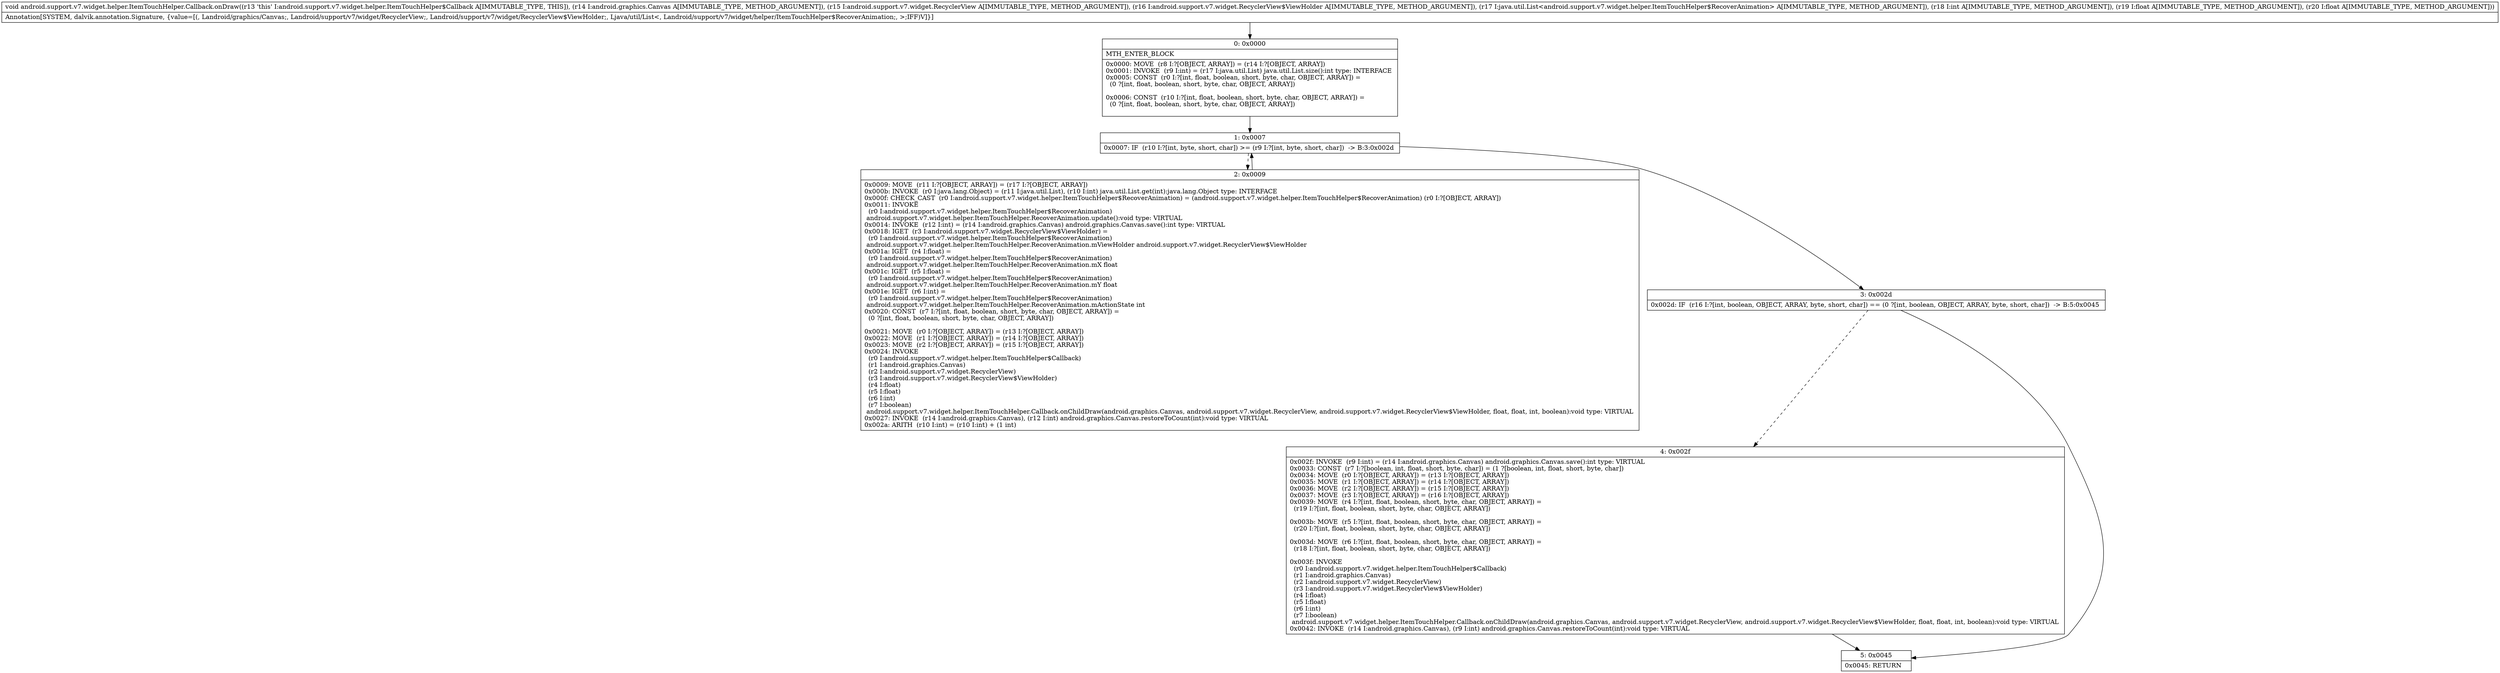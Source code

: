 digraph "CFG forandroid.support.v7.widget.helper.ItemTouchHelper.Callback.onDraw(Landroid\/graphics\/Canvas;Landroid\/support\/v7\/widget\/RecyclerView;Landroid\/support\/v7\/widget\/RecyclerView$ViewHolder;Ljava\/util\/List;IFF)V" {
Node_0 [shape=record,label="{0\:\ 0x0000|MTH_ENTER_BLOCK\l|0x0000: MOVE  (r8 I:?[OBJECT, ARRAY]) = (r14 I:?[OBJECT, ARRAY]) \l0x0001: INVOKE  (r9 I:int) = (r17 I:java.util.List) java.util.List.size():int type: INTERFACE \l0x0005: CONST  (r0 I:?[int, float, boolean, short, byte, char, OBJECT, ARRAY]) = \l  (0 ?[int, float, boolean, short, byte, char, OBJECT, ARRAY])\l \l0x0006: CONST  (r10 I:?[int, float, boolean, short, byte, char, OBJECT, ARRAY]) = \l  (0 ?[int, float, boolean, short, byte, char, OBJECT, ARRAY])\l \l}"];
Node_1 [shape=record,label="{1\:\ 0x0007|0x0007: IF  (r10 I:?[int, byte, short, char]) \>= (r9 I:?[int, byte, short, char])  \-\> B:3:0x002d \l}"];
Node_2 [shape=record,label="{2\:\ 0x0009|0x0009: MOVE  (r11 I:?[OBJECT, ARRAY]) = (r17 I:?[OBJECT, ARRAY]) \l0x000b: INVOKE  (r0 I:java.lang.Object) = (r11 I:java.util.List), (r10 I:int) java.util.List.get(int):java.lang.Object type: INTERFACE \l0x000f: CHECK_CAST  (r0 I:android.support.v7.widget.helper.ItemTouchHelper$RecoverAnimation) = (android.support.v7.widget.helper.ItemTouchHelper$RecoverAnimation) (r0 I:?[OBJECT, ARRAY]) \l0x0011: INVOKE  \l  (r0 I:android.support.v7.widget.helper.ItemTouchHelper$RecoverAnimation)\l android.support.v7.widget.helper.ItemTouchHelper.RecoverAnimation.update():void type: VIRTUAL \l0x0014: INVOKE  (r12 I:int) = (r14 I:android.graphics.Canvas) android.graphics.Canvas.save():int type: VIRTUAL \l0x0018: IGET  (r3 I:android.support.v7.widget.RecyclerView$ViewHolder) = \l  (r0 I:android.support.v7.widget.helper.ItemTouchHelper$RecoverAnimation)\l android.support.v7.widget.helper.ItemTouchHelper.RecoverAnimation.mViewHolder android.support.v7.widget.RecyclerView$ViewHolder \l0x001a: IGET  (r4 I:float) = \l  (r0 I:android.support.v7.widget.helper.ItemTouchHelper$RecoverAnimation)\l android.support.v7.widget.helper.ItemTouchHelper.RecoverAnimation.mX float \l0x001c: IGET  (r5 I:float) = \l  (r0 I:android.support.v7.widget.helper.ItemTouchHelper$RecoverAnimation)\l android.support.v7.widget.helper.ItemTouchHelper.RecoverAnimation.mY float \l0x001e: IGET  (r6 I:int) = \l  (r0 I:android.support.v7.widget.helper.ItemTouchHelper$RecoverAnimation)\l android.support.v7.widget.helper.ItemTouchHelper.RecoverAnimation.mActionState int \l0x0020: CONST  (r7 I:?[int, float, boolean, short, byte, char, OBJECT, ARRAY]) = \l  (0 ?[int, float, boolean, short, byte, char, OBJECT, ARRAY])\l \l0x0021: MOVE  (r0 I:?[OBJECT, ARRAY]) = (r13 I:?[OBJECT, ARRAY]) \l0x0022: MOVE  (r1 I:?[OBJECT, ARRAY]) = (r14 I:?[OBJECT, ARRAY]) \l0x0023: MOVE  (r2 I:?[OBJECT, ARRAY]) = (r15 I:?[OBJECT, ARRAY]) \l0x0024: INVOKE  \l  (r0 I:android.support.v7.widget.helper.ItemTouchHelper$Callback)\l  (r1 I:android.graphics.Canvas)\l  (r2 I:android.support.v7.widget.RecyclerView)\l  (r3 I:android.support.v7.widget.RecyclerView$ViewHolder)\l  (r4 I:float)\l  (r5 I:float)\l  (r6 I:int)\l  (r7 I:boolean)\l android.support.v7.widget.helper.ItemTouchHelper.Callback.onChildDraw(android.graphics.Canvas, android.support.v7.widget.RecyclerView, android.support.v7.widget.RecyclerView$ViewHolder, float, float, int, boolean):void type: VIRTUAL \l0x0027: INVOKE  (r14 I:android.graphics.Canvas), (r12 I:int) android.graphics.Canvas.restoreToCount(int):void type: VIRTUAL \l0x002a: ARITH  (r10 I:int) = (r10 I:int) + (1 int) \l}"];
Node_3 [shape=record,label="{3\:\ 0x002d|0x002d: IF  (r16 I:?[int, boolean, OBJECT, ARRAY, byte, short, char]) == (0 ?[int, boolean, OBJECT, ARRAY, byte, short, char])  \-\> B:5:0x0045 \l}"];
Node_4 [shape=record,label="{4\:\ 0x002f|0x002f: INVOKE  (r9 I:int) = (r14 I:android.graphics.Canvas) android.graphics.Canvas.save():int type: VIRTUAL \l0x0033: CONST  (r7 I:?[boolean, int, float, short, byte, char]) = (1 ?[boolean, int, float, short, byte, char]) \l0x0034: MOVE  (r0 I:?[OBJECT, ARRAY]) = (r13 I:?[OBJECT, ARRAY]) \l0x0035: MOVE  (r1 I:?[OBJECT, ARRAY]) = (r14 I:?[OBJECT, ARRAY]) \l0x0036: MOVE  (r2 I:?[OBJECT, ARRAY]) = (r15 I:?[OBJECT, ARRAY]) \l0x0037: MOVE  (r3 I:?[OBJECT, ARRAY]) = (r16 I:?[OBJECT, ARRAY]) \l0x0039: MOVE  (r4 I:?[int, float, boolean, short, byte, char, OBJECT, ARRAY]) = \l  (r19 I:?[int, float, boolean, short, byte, char, OBJECT, ARRAY])\l \l0x003b: MOVE  (r5 I:?[int, float, boolean, short, byte, char, OBJECT, ARRAY]) = \l  (r20 I:?[int, float, boolean, short, byte, char, OBJECT, ARRAY])\l \l0x003d: MOVE  (r6 I:?[int, float, boolean, short, byte, char, OBJECT, ARRAY]) = \l  (r18 I:?[int, float, boolean, short, byte, char, OBJECT, ARRAY])\l \l0x003f: INVOKE  \l  (r0 I:android.support.v7.widget.helper.ItemTouchHelper$Callback)\l  (r1 I:android.graphics.Canvas)\l  (r2 I:android.support.v7.widget.RecyclerView)\l  (r3 I:android.support.v7.widget.RecyclerView$ViewHolder)\l  (r4 I:float)\l  (r5 I:float)\l  (r6 I:int)\l  (r7 I:boolean)\l android.support.v7.widget.helper.ItemTouchHelper.Callback.onChildDraw(android.graphics.Canvas, android.support.v7.widget.RecyclerView, android.support.v7.widget.RecyclerView$ViewHolder, float, float, int, boolean):void type: VIRTUAL \l0x0042: INVOKE  (r14 I:android.graphics.Canvas), (r9 I:int) android.graphics.Canvas.restoreToCount(int):void type: VIRTUAL \l}"];
Node_5 [shape=record,label="{5\:\ 0x0045|0x0045: RETURN   \l}"];
MethodNode[shape=record,label="{void android.support.v7.widget.helper.ItemTouchHelper.Callback.onDraw((r13 'this' I:android.support.v7.widget.helper.ItemTouchHelper$Callback A[IMMUTABLE_TYPE, THIS]), (r14 I:android.graphics.Canvas A[IMMUTABLE_TYPE, METHOD_ARGUMENT]), (r15 I:android.support.v7.widget.RecyclerView A[IMMUTABLE_TYPE, METHOD_ARGUMENT]), (r16 I:android.support.v7.widget.RecyclerView$ViewHolder A[IMMUTABLE_TYPE, METHOD_ARGUMENT]), (r17 I:java.util.List\<android.support.v7.widget.helper.ItemTouchHelper$RecoverAnimation\> A[IMMUTABLE_TYPE, METHOD_ARGUMENT]), (r18 I:int A[IMMUTABLE_TYPE, METHOD_ARGUMENT]), (r19 I:float A[IMMUTABLE_TYPE, METHOD_ARGUMENT]), (r20 I:float A[IMMUTABLE_TYPE, METHOD_ARGUMENT]))  | Annotation[SYSTEM, dalvik.annotation.Signature, \{value=[(, Landroid\/graphics\/Canvas;, Landroid\/support\/v7\/widget\/RecyclerView;, Landroid\/support\/v7\/widget\/RecyclerView$ViewHolder;, Ljava\/util\/List\<, Landroid\/support\/v7\/widget\/helper\/ItemTouchHelper$RecoverAnimation;, \>;IFF)V]\}]\l}"];
MethodNode -> Node_0;
Node_0 -> Node_1;
Node_1 -> Node_2[style=dashed];
Node_1 -> Node_3;
Node_2 -> Node_1;
Node_3 -> Node_4[style=dashed];
Node_3 -> Node_5;
Node_4 -> Node_5;
}

